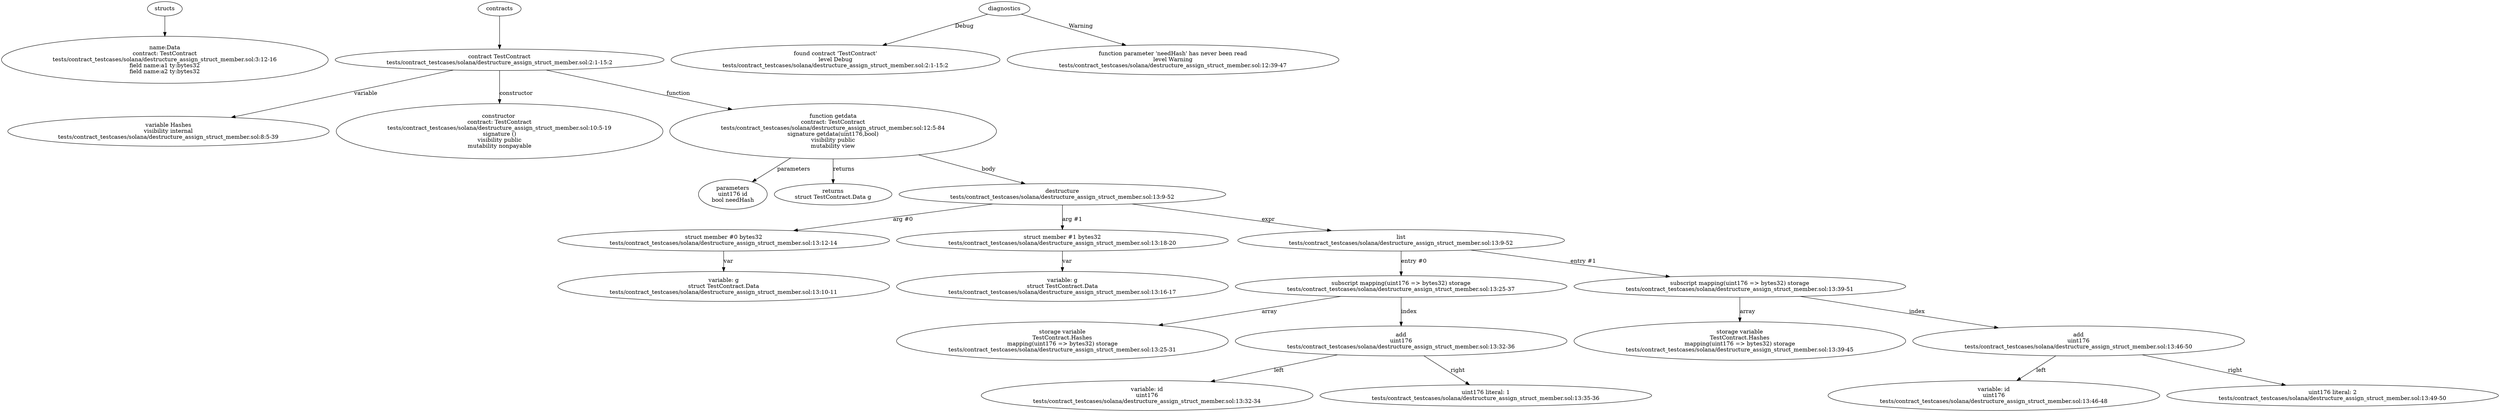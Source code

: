 strict digraph "tests/contract_testcases/solana/destructure_assign_struct_member.sol" {
	Data [label="name:Data\ncontract: TestContract\ntests/contract_testcases/solana/destructure_assign_struct_member.sol:3:12-16\nfield name:a1 ty:bytes32\nfield name:a2 ty:bytes32"]
	contract [label="contract TestContract\ntests/contract_testcases/solana/destructure_assign_struct_member.sol:2:1-15:2"]
	var [label="variable Hashes\nvisibility internal\ntests/contract_testcases/solana/destructure_assign_struct_member.sol:8:5-39"]
	node_5 [label="constructor \ncontract: TestContract\ntests/contract_testcases/solana/destructure_assign_struct_member.sol:10:5-19\nsignature ()\nvisibility public\nmutability nonpayable"]
	getdata [label="function getdata\ncontract: TestContract\ntests/contract_testcases/solana/destructure_assign_struct_member.sol:12:5-84\nsignature getdata(uint176,bool)\nvisibility public\nmutability view"]
	parameters [label="parameters\nuint176 id\nbool needHash"]
	returns [label="returns\nstruct TestContract.Data g"]
	destructure [label="destructure\ntests/contract_testcases/solana/destructure_assign_struct_member.sol:13:9-52"]
	structmember [label="struct member #0 bytes32\ntests/contract_testcases/solana/destructure_assign_struct_member.sol:13:12-14"]
	variable [label="variable: g\nstruct TestContract.Data\ntests/contract_testcases/solana/destructure_assign_struct_member.sol:13:10-11"]
	structmember_12 [label="struct member #1 bytes32\ntests/contract_testcases/solana/destructure_assign_struct_member.sol:13:18-20"]
	variable_13 [label="variable: g\nstruct TestContract.Data\ntests/contract_testcases/solana/destructure_assign_struct_member.sol:13:16-17"]
	list [label="list\ntests/contract_testcases/solana/destructure_assign_struct_member.sol:13:9-52"]
	subscript [label="subscript mapping(uint176 => bytes32) storage\ntests/contract_testcases/solana/destructure_assign_struct_member.sol:13:25-37"]
	storage_var [label="storage variable\nTestContract.Hashes\nmapping(uint176 => bytes32) storage\ntests/contract_testcases/solana/destructure_assign_struct_member.sol:13:25-31"]
	add [label="add\nuint176\ntests/contract_testcases/solana/destructure_assign_struct_member.sol:13:32-36"]
	variable_18 [label="variable: id\nuint176\ntests/contract_testcases/solana/destructure_assign_struct_member.sol:13:32-34"]
	number_literal [label="uint176 literal: 1\ntests/contract_testcases/solana/destructure_assign_struct_member.sol:13:35-36"]
	subscript_20 [label="subscript mapping(uint176 => bytes32) storage\ntests/contract_testcases/solana/destructure_assign_struct_member.sol:13:39-51"]
	storage_var_21 [label="storage variable\nTestContract.Hashes\nmapping(uint176 => bytes32) storage\ntests/contract_testcases/solana/destructure_assign_struct_member.sol:13:39-45"]
	add_22 [label="add\nuint176\ntests/contract_testcases/solana/destructure_assign_struct_member.sol:13:46-50"]
	variable_23 [label="variable: id\nuint176\ntests/contract_testcases/solana/destructure_assign_struct_member.sol:13:46-48"]
	number_literal_24 [label="uint176 literal: 2\ntests/contract_testcases/solana/destructure_assign_struct_member.sol:13:49-50"]
	diagnostic [label="found contract 'TestContract'\nlevel Debug\ntests/contract_testcases/solana/destructure_assign_struct_member.sol:2:1-15:2"]
	diagnostic_27 [label="function parameter 'needHash' has never been read\nlevel Warning\ntests/contract_testcases/solana/destructure_assign_struct_member.sol:12:39-47"]
	structs -> Data
	contracts -> contract
	contract -> var [label="variable"]
	contract -> node_5 [label="constructor"]
	contract -> getdata [label="function"]
	getdata -> parameters [label="parameters"]
	getdata -> returns [label="returns"]
	getdata -> destructure [label="body"]
	destructure -> structmember [label="arg #0"]
	structmember -> variable [label="var"]
	destructure -> structmember_12 [label="arg #1"]
	structmember_12 -> variable_13 [label="var"]
	destructure -> list [label="expr"]
	list -> subscript [label="entry #0"]
	subscript -> storage_var [label="array"]
	subscript -> add [label="index"]
	add -> variable_18 [label="left"]
	add -> number_literal [label="right"]
	list -> subscript_20 [label="entry #1"]
	subscript_20 -> storage_var_21 [label="array"]
	subscript_20 -> add_22 [label="index"]
	add_22 -> variable_23 [label="left"]
	add_22 -> number_literal_24 [label="right"]
	diagnostics -> diagnostic [label="Debug"]
	diagnostics -> diagnostic_27 [label="Warning"]
}
